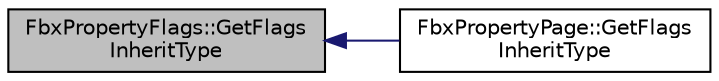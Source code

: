 digraph "FbxPropertyFlags::GetFlagsInheritType"
{
  edge [fontname="Helvetica",fontsize="10",labelfontname="Helvetica",labelfontsize="10"];
  node [fontname="Helvetica",fontsize="10",shape=record];
  rankdir="LR";
  Node14 [label="FbxPropertyFlags::GetFlags\lInheritType",height=0.2,width=0.4,color="black", fillcolor="grey75", style="filled", fontcolor="black"];
  Node14 -> Node15 [dir="back",color="midnightblue",fontsize="10",style="solid",fontname="Helvetica"];
  Node15 [label="FbxPropertyPage::GetFlags\lInheritType",height=0.2,width=0.4,color="black", fillcolor="white", style="filled",URL="$class_fbx_property_page.html#af6cf697779791a81c63e7acb7516229d"];
}
